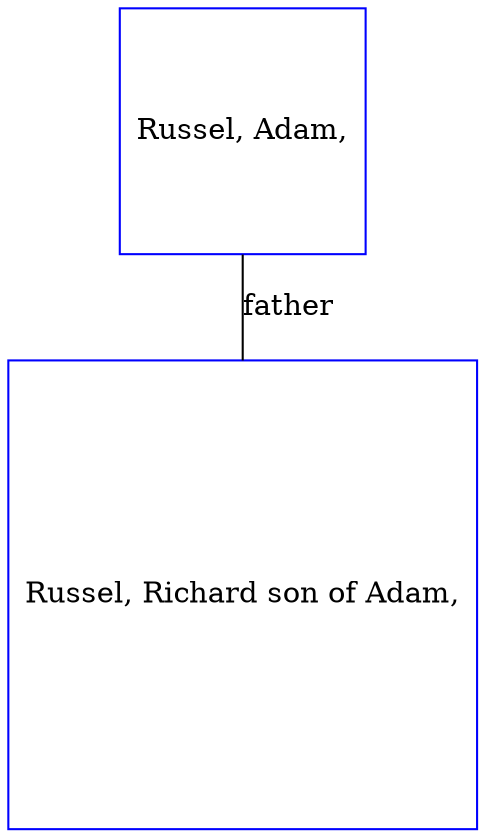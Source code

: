 digraph D {
    edge [dir=none];    node [shape=box];    "008456"   [label="Russel, Richard son of Adam,", shape=box, regular=1, color="blue"] ;
"009497"   [label="Russel, Adam,", shape=box, regular=1, color="blue"] ;
009497->008456 [label="father",arrowsize=0.0]; 
}